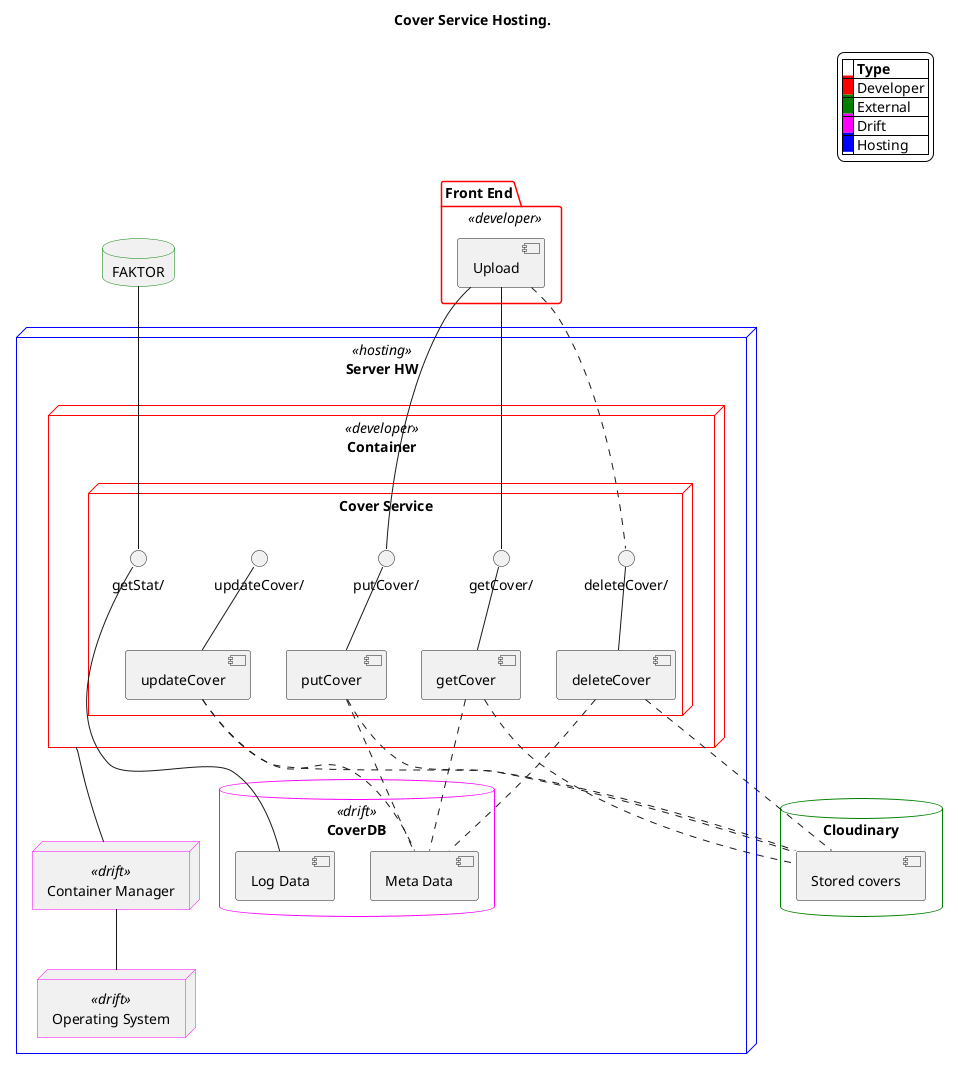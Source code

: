@startuml

title Cover Service Hosting.

'>>> Skinparam
skinparam LegendBackgroundColor White

skinparam node {
	'backgroundColor CM Yellow
	borderColor<<drift>> Magenta
	borderColor<<hosting>> Blue
'	borderColor<<developer>> Red
	borderColor Red
	
}

skinparam package {
'"Front End" <<developer>>
	borderColor<<developer>> Red
}

skinparam database {
    borderColor Green
'    borderColor<<shared node>> Magenta
    borderColor<<drift>> Magenta
'    borderColor<<external>> Green
    borderColor<<hosting>> Blue
    borderThickness<<shared node>> 3
}
'<<< Skinparam


legend top right
|= |= Type |
|<back:#FF0000>   </back>| Developer |
|<back:Green>   </back>| External |
|<back:Magenta>   </back>| Drift |
|<back:Blue>   </back>| Hosting |
endlegend

'>>> Components
package "Front End" <<developer>> {
    component [Upload] as GUI
}

'database "FKCTOR" <<external>> {
database "FAKTOR" {
}

node "Server HW"  <<hosting>> as Server {
    node "Container" <<developer>> {
        node "Cover Service" as CS {
            [getCover]
            [putCover]
            [deleteCover]
            [updateCover]
        
            interface "getCover/" as GET
            interface "putCover/" as PUT
            interface "deleteCover/" as DELETE
            interface "updateCover/" as UPDATE
            interface "getStat/" as GETS
        }   /' Cover Service '/
    }   /' Container '/

    node "Container Manager" <<drift>> as CM {
    
    }

    database "CoverDB" <<drift>> {
        [Meta Data]
        [Log Data]
    }
    
    'node ".\t\tOS\t\t."  <<drift>> as OS {
    node "Operating System"  <<drift>> as OS {
    
    }

} /' Server '/

database "Cloudinary" {
    [Stored covers]
}

'<<< Components

'>>> Relations

Container --- CM
CM -down- OS

GUI -- GET
GUI -- PUT
GUI .. DELETE

GET -- [getCover]
PUT -- [putCover]
DELETE -- [deleteCover]
UPDATE -- [updateCover]
FAKTOR -- GETS
GETS -- [Log Data]

[getCover] .. [Meta Data]
[putCover] .. [Meta Data]
[deleteCover] .. [Meta Data]
[updateCover] .. [Meta Data]

[getCover] .. [Stored covers]
[putCover] .. [Stored covers]
[deleteCover] .. [Stored covers]
[updateCover] .. [Stored covers]

'<<< Relations
@enduml
